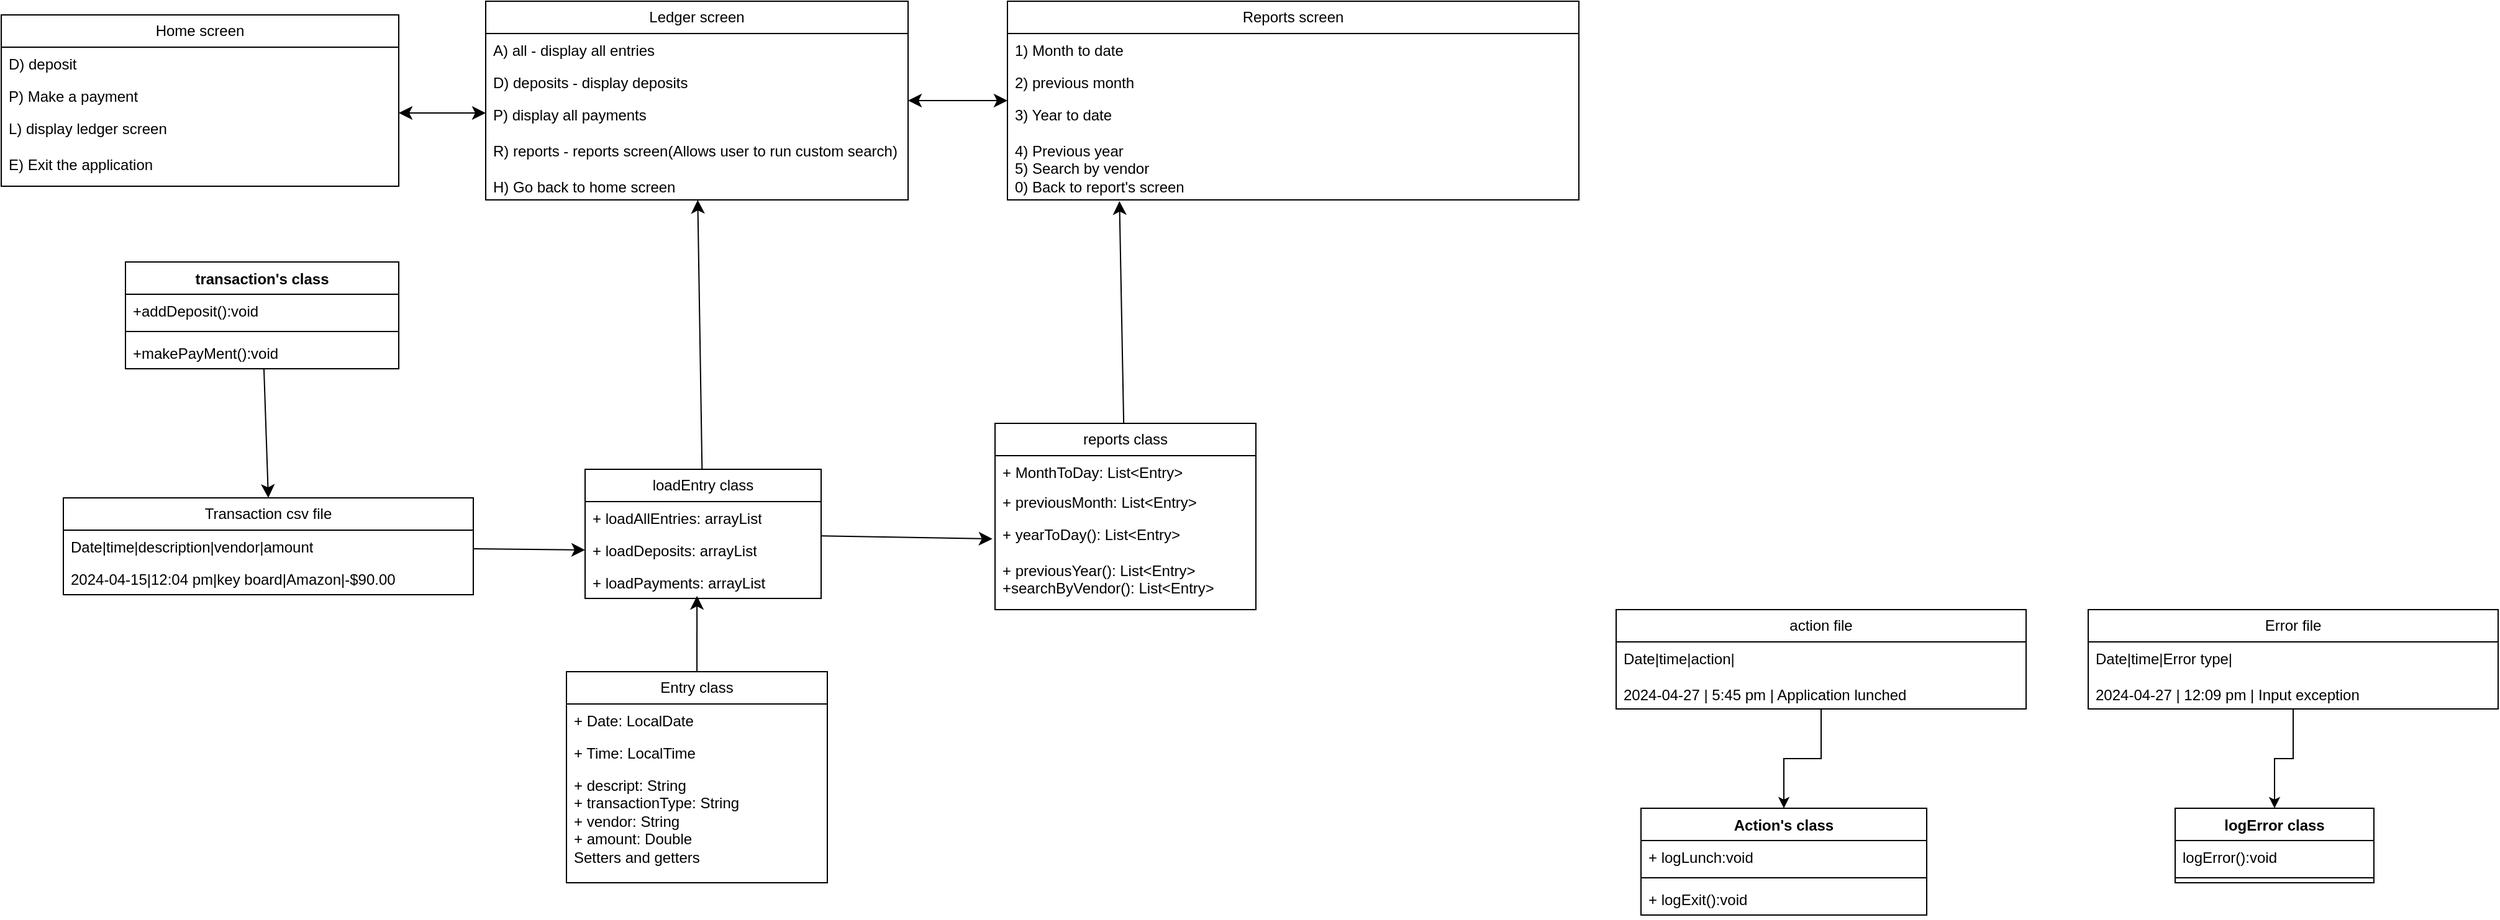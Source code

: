 <mxfile version="24.3.1" type="device">
  <diagram name="Page-1" id="6133507b-19e7-1e82-6fc7-422aa6c4b21f">
    <mxGraphModel dx="2534" dy="883" grid="1" gridSize="10" guides="1" tooltips="1" connect="1" arrows="1" fold="1" page="1" pageScale="1" pageWidth="1100" pageHeight="850" background="none" math="0" shadow="0">
      <root>
        <mxCell id="0" />
        <mxCell id="1" parent="0" />
        <mxCell id="yBot0JmyWRMam4SN9eCH-27" style="edgeStyle=none;curved=1;rounded=0;orthogonalLoop=1;jettySize=auto;html=1;entryX=0;entryY=0.5;entryDx=0;entryDy=0;fontSize=12;startSize=8;endSize=8;" edge="1" parent="1" source="42U58WoRcIpHFrWl6DUU-2" target="ELvOsvrS8TENAGzxROJC-7">
          <mxGeometry relative="1" as="geometry" />
        </mxCell>
        <mxCell id="42U58WoRcIpHFrWl6DUU-2" value="Transaction csv file" style="swimlane;fontStyle=0;childLayout=stackLayout;horizontal=1;startSize=26;fillColor=none;horizontalStack=0;resizeParent=1;resizeParentMax=0;resizeLast=0;collapsible=1;marginBottom=0;whiteSpace=wrap;html=1;" parent="1" vertex="1">
          <mxGeometry x="-50" y="440" width="330" height="78" as="geometry" />
        </mxCell>
        <mxCell id="42U58WoRcIpHFrWl6DUU-3" value="Date|time|description|vendor|amount" style="text;strokeColor=none;fillColor=none;align=left;verticalAlign=top;spacingLeft=4;spacingRight=4;overflow=hidden;rotatable=0;points=[[0,0.5],[1,0.5]];portConstraint=eastwest;whiteSpace=wrap;html=1;" parent="42U58WoRcIpHFrWl6DUU-2" vertex="1">
          <mxGeometry y="26" width="330" height="26" as="geometry" />
        </mxCell>
        <mxCell id="42U58WoRcIpHFrWl6DUU-4" value="2024-04-15|12:04 pm|key board|Amazon|-$90.00" style="text;strokeColor=none;fillColor=none;align=left;verticalAlign=top;spacingLeft=4;spacingRight=4;overflow=hidden;rotatable=0;points=[[0,0.5],[1,0.5]];portConstraint=eastwest;whiteSpace=wrap;html=1;" parent="42U58WoRcIpHFrWl6DUU-2" vertex="1">
          <mxGeometry y="52" width="330" height="26" as="geometry" />
        </mxCell>
        <mxCell id="RzVWzA5RJXwatOFOWpjH-14" style="edgeStyle=orthogonalEdgeStyle;rounded=0;orthogonalLoop=1;jettySize=auto;html=1;entryX=0.5;entryY=0;entryDx=0;entryDy=0;" parent="1" source="42U58WoRcIpHFrWl6DUU-12" target="RzVWzA5RJXwatOFOWpjH-10" edge="1">
          <mxGeometry relative="1" as="geometry" />
        </mxCell>
        <mxCell id="42U58WoRcIpHFrWl6DUU-12" value="Error file" style="swimlane;fontStyle=0;childLayout=stackLayout;horizontal=1;startSize=26;fillColor=none;horizontalStack=0;resizeParent=1;resizeParentMax=0;resizeLast=0;collapsible=1;marginBottom=0;whiteSpace=wrap;html=1;" parent="1" vertex="1">
          <mxGeometry x="1580" y="530" width="330" height="80" as="geometry" />
        </mxCell>
        <mxCell id="42U58WoRcIpHFrWl6DUU-13" value="Date|time|Error type|&lt;div&gt;&lt;br&gt;&lt;/div&gt;&lt;div&gt;2024-04-27 | 12:09 pm | Input exception&lt;/div&gt;" style="text;strokeColor=none;fillColor=none;align=left;verticalAlign=top;spacingLeft=4;spacingRight=4;overflow=hidden;rotatable=0;points=[[0,0.5],[1,0.5]];portConstraint=eastwest;whiteSpace=wrap;html=1;" parent="42U58WoRcIpHFrWl6DUU-12" vertex="1">
          <mxGeometry y="26" width="330" height="54" as="geometry" />
        </mxCell>
        <mxCell id="42U58WoRcIpHFrWl6DUU-14" value="Home screen" style="swimlane;fontStyle=0;childLayout=stackLayout;horizontal=1;startSize=26;fillColor=none;horizontalStack=0;resizeParent=1;resizeParentMax=0;resizeLast=0;collapsible=1;marginBottom=0;whiteSpace=wrap;html=1;" parent="1" vertex="1">
          <mxGeometry x="-100" y="51" width="320" height="138" as="geometry" />
        </mxCell>
        <mxCell id="42U58WoRcIpHFrWl6DUU-15" value="D) deposit" style="text;strokeColor=none;fillColor=none;align=left;verticalAlign=top;spacingLeft=4;spacingRight=4;overflow=hidden;rotatable=0;points=[[0,0.5],[1,0.5]];portConstraint=eastwest;whiteSpace=wrap;html=1;" parent="42U58WoRcIpHFrWl6DUU-14" vertex="1">
          <mxGeometry y="26" width="320" height="26" as="geometry" />
        </mxCell>
        <mxCell id="42U58WoRcIpHFrWl6DUU-16" value="P) Make a payment" style="text;strokeColor=none;fillColor=none;align=left;verticalAlign=top;spacingLeft=4;spacingRight=4;overflow=hidden;rotatable=0;points=[[0,0.5],[1,0.5]];portConstraint=eastwest;whiteSpace=wrap;html=1;" parent="42U58WoRcIpHFrWl6DUU-14" vertex="1">
          <mxGeometry y="52" width="320" height="26" as="geometry" />
        </mxCell>
        <mxCell id="42U58WoRcIpHFrWl6DUU-17" value="L) display ledger screen&lt;div&gt;&lt;br&gt;&lt;div&gt;E) Exit the application&lt;/div&gt;&lt;/div&gt;" style="text;strokeColor=none;fillColor=none;align=left;verticalAlign=top;spacingLeft=4;spacingRight=4;overflow=hidden;rotatable=0;points=[[0,0.5],[1,0.5]];portConstraint=eastwest;whiteSpace=wrap;html=1;" parent="42U58WoRcIpHFrWl6DUU-14" vertex="1">
          <mxGeometry y="78" width="320" height="60" as="geometry" />
        </mxCell>
        <mxCell id="42U58WoRcIpHFrWl6DUU-21" value="Ledger screen" style="swimlane;fontStyle=0;childLayout=stackLayout;horizontal=1;startSize=26;fillColor=none;horizontalStack=0;resizeParent=1;resizeParentMax=0;resizeLast=0;collapsible=1;marginBottom=0;whiteSpace=wrap;html=1;" parent="1" vertex="1">
          <mxGeometry x="290" y="40" width="340" height="160" as="geometry">
            <mxRectangle x="50" y="170" width="120" height="30" as="alternateBounds" />
          </mxGeometry>
        </mxCell>
        <mxCell id="42U58WoRcIpHFrWl6DUU-22" value="A) all - display all entries" style="text;strokeColor=none;fillColor=none;align=left;verticalAlign=top;spacingLeft=4;spacingRight=4;overflow=hidden;rotatable=0;points=[[0,0.5],[1,0.5]];portConstraint=eastwest;whiteSpace=wrap;html=1;" parent="42U58WoRcIpHFrWl6DUU-21" vertex="1">
          <mxGeometry y="26" width="340" height="26" as="geometry" />
        </mxCell>
        <mxCell id="42U58WoRcIpHFrWl6DUU-23" value="D) deposits - display deposits" style="text;strokeColor=none;fillColor=none;align=left;verticalAlign=top;spacingLeft=4;spacingRight=4;overflow=hidden;rotatable=0;points=[[0,0.5],[1,0.5]];portConstraint=eastwest;whiteSpace=wrap;html=1;" parent="42U58WoRcIpHFrWl6DUU-21" vertex="1">
          <mxGeometry y="52" width="340" height="26" as="geometry" />
        </mxCell>
        <mxCell id="42U58WoRcIpHFrWl6DUU-24" value="&lt;div&gt;P) display all payments&lt;/div&gt;&lt;div&gt;&lt;br&gt;&lt;div&gt;R) reports - reports screen(Allows user to run custom search)&lt;/div&gt;&lt;/div&gt;&lt;div&gt;&lt;br&gt;&lt;/div&gt;&lt;div&gt;H) Go back to home screen&lt;/div&gt;&lt;div&gt;&lt;br&gt;&lt;/div&gt;&lt;div&gt;&lt;br&gt;&lt;/div&gt;" style="text;strokeColor=none;fillColor=none;align=left;verticalAlign=top;spacingLeft=4;spacingRight=4;overflow=hidden;rotatable=0;points=[[0,0.5],[1,0.5]];portConstraint=eastwest;whiteSpace=wrap;html=1;" parent="42U58WoRcIpHFrWl6DUU-21" vertex="1">
          <mxGeometry y="78" width="340" height="82" as="geometry" />
        </mxCell>
        <mxCell id="42U58WoRcIpHFrWl6DUU-32" value="Reports screen" style="swimlane;fontStyle=0;childLayout=stackLayout;horizontal=1;startSize=26;fillColor=none;horizontalStack=0;resizeParent=1;resizeParentMax=0;resizeLast=0;collapsible=1;marginBottom=0;whiteSpace=wrap;html=1;" parent="1" vertex="1">
          <mxGeometry x="710" y="40" width="460" height="160" as="geometry" />
        </mxCell>
        <mxCell id="42U58WoRcIpHFrWl6DUU-33" value="1) Month to date" style="text;strokeColor=none;fillColor=none;align=left;verticalAlign=top;spacingLeft=4;spacingRight=4;overflow=hidden;rotatable=0;points=[[0,0.5],[1,0.5]];portConstraint=eastwest;whiteSpace=wrap;html=1;" parent="42U58WoRcIpHFrWl6DUU-32" vertex="1">
          <mxGeometry y="26" width="460" height="26" as="geometry" />
        </mxCell>
        <mxCell id="42U58WoRcIpHFrWl6DUU-34" value="2) previous month" style="text;strokeColor=none;fillColor=none;align=left;verticalAlign=top;spacingLeft=4;spacingRight=4;overflow=hidden;rotatable=0;points=[[0,0.5],[1,0.5]];portConstraint=eastwest;whiteSpace=wrap;html=1;" parent="42U58WoRcIpHFrWl6DUU-32" vertex="1">
          <mxGeometry y="52" width="460" height="26" as="geometry" />
        </mxCell>
        <mxCell id="42U58WoRcIpHFrWl6DUU-35" value="&lt;div&gt;3) Year to date&lt;/div&gt;&lt;div&gt;&lt;br&gt;&lt;/div&gt;&lt;div&gt;&lt;div&gt;4) Previous year&lt;/div&gt;&lt;/div&gt;&lt;div&gt;5) Search by vendor&lt;/div&gt;&lt;div&gt;0) Back to report&#39;s screen&lt;/div&gt;&lt;div&gt;&lt;br&gt;&lt;/div&gt;" style="text;strokeColor=none;fillColor=none;align=left;verticalAlign=top;spacingLeft=4;spacingRight=4;overflow=hidden;rotatable=0;points=[[0,0.5],[1,0.5]];portConstraint=eastwest;whiteSpace=wrap;html=1;" parent="42U58WoRcIpHFrWl6DUU-32" vertex="1">
          <mxGeometry y="78" width="460" height="82" as="geometry" />
        </mxCell>
        <mxCell id="yBot0JmyWRMam4SN9eCH-26" style="edgeStyle=none;curved=1;rounded=0;orthogonalLoop=1;jettySize=auto;html=1;entryX=0.5;entryY=0;entryDx=0;entryDy=0;fontSize=12;startSize=8;endSize=8;" edge="1" parent="1" source="mTxHH8h6KFMHXEdceu4_-1" target="42U58WoRcIpHFrWl6DUU-2">
          <mxGeometry relative="1" as="geometry" />
        </mxCell>
        <mxCell id="mTxHH8h6KFMHXEdceu4_-1" value="transaction&#39;s class" style="swimlane;fontStyle=1;align=center;verticalAlign=top;childLayout=stackLayout;horizontal=1;startSize=26;horizontalStack=0;resizeParent=1;resizeParentMax=0;resizeLast=0;collapsible=1;marginBottom=0;whiteSpace=wrap;html=1;" parent="1" vertex="1">
          <mxGeometry y="250" width="220" height="86" as="geometry" />
        </mxCell>
        <mxCell id="mTxHH8h6KFMHXEdceu4_-2" value="+addDeposit():void" style="text;strokeColor=none;fillColor=none;align=left;verticalAlign=top;spacingLeft=4;spacingRight=4;overflow=hidden;rotatable=0;points=[[0,0.5],[1,0.5]];portConstraint=eastwest;whiteSpace=wrap;html=1;" parent="mTxHH8h6KFMHXEdceu4_-1" vertex="1">
          <mxGeometry y="26" width="220" height="26" as="geometry" />
        </mxCell>
        <mxCell id="mTxHH8h6KFMHXEdceu4_-3" value="" style="line;strokeWidth=1;fillColor=none;align=left;verticalAlign=middle;spacingTop=-1;spacingLeft=3;spacingRight=3;rotatable=0;labelPosition=right;points=[];portConstraint=eastwest;strokeColor=inherit;" parent="mTxHH8h6KFMHXEdceu4_-1" vertex="1">
          <mxGeometry y="52" width="220" height="8" as="geometry" />
        </mxCell>
        <mxCell id="mTxHH8h6KFMHXEdceu4_-4" value="+makePayMent():void" style="text;strokeColor=none;fillColor=none;align=left;verticalAlign=top;spacingLeft=4;spacingRight=4;overflow=hidden;rotatable=0;points=[[0,0.5],[1,0.5]];portConstraint=eastwest;whiteSpace=wrap;html=1;" parent="mTxHH8h6KFMHXEdceu4_-1" vertex="1">
          <mxGeometry y="60" width="220" height="26" as="geometry" />
        </mxCell>
        <mxCell id="RzVWzA5RJXwatOFOWpjH-1" value="Action&#39;s class&lt;div&gt;&lt;br&gt;&lt;/div&gt;" style="swimlane;fontStyle=1;align=center;verticalAlign=top;childLayout=stackLayout;horizontal=1;startSize=26;horizontalStack=0;resizeParent=1;resizeParentMax=0;resizeLast=0;collapsible=1;marginBottom=0;whiteSpace=wrap;html=1;" parent="1" vertex="1">
          <mxGeometry x="1220" y="690" width="230" height="86" as="geometry" />
        </mxCell>
        <mxCell id="RzVWzA5RJXwatOFOWpjH-2" value="+ logLunch:void" style="text;strokeColor=none;fillColor=none;align=left;verticalAlign=top;spacingLeft=4;spacingRight=4;overflow=hidden;rotatable=0;points=[[0,0.5],[1,0.5]];portConstraint=eastwest;whiteSpace=wrap;html=1;" parent="RzVWzA5RJXwatOFOWpjH-1" vertex="1">
          <mxGeometry y="26" width="230" height="26" as="geometry" />
        </mxCell>
        <mxCell id="RzVWzA5RJXwatOFOWpjH-3" value="" style="line;strokeWidth=1;fillColor=none;align=left;verticalAlign=middle;spacingTop=-1;spacingLeft=3;spacingRight=3;rotatable=0;labelPosition=right;points=[];portConstraint=eastwest;strokeColor=inherit;" parent="RzVWzA5RJXwatOFOWpjH-1" vertex="1">
          <mxGeometry y="52" width="230" height="8" as="geometry" />
        </mxCell>
        <mxCell id="RzVWzA5RJXwatOFOWpjH-4" value="+ logExit():void" style="text;strokeColor=none;fillColor=none;align=left;verticalAlign=top;spacingLeft=4;spacingRight=4;overflow=hidden;rotatable=0;points=[[0,0.5],[1,0.5]];portConstraint=eastwest;whiteSpace=wrap;html=1;" parent="RzVWzA5RJXwatOFOWpjH-1" vertex="1">
          <mxGeometry y="60" width="230" height="26" as="geometry" />
        </mxCell>
        <mxCell id="RzVWzA5RJXwatOFOWpjH-9" style="edgeStyle=orthogonalEdgeStyle;rounded=0;orthogonalLoop=1;jettySize=auto;html=1;entryX=0.5;entryY=0;entryDx=0;entryDy=0;" parent="1" source="42U58WoRcIpHFrWl6DUU-7" target="RzVWzA5RJXwatOFOWpjH-1" edge="1">
          <mxGeometry relative="1" as="geometry" />
        </mxCell>
        <mxCell id="42U58WoRcIpHFrWl6DUU-7" value="action file" style="swimlane;fontStyle=0;childLayout=stackLayout;horizontal=1;startSize=26;fillColor=none;horizontalStack=0;resizeParent=1;resizeParentMax=0;resizeLast=0;collapsible=1;marginBottom=0;whiteSpace=wrap;html=1;" parent="1" vertex="1">
          <mxGeometry x="1200" y="530" width="330" height="80" as="geometry" />
        </mxCell>
        <mxCell id="42U58WoRcIpHFrWl6DUU-8" value="Date|time|action|&lt;div&gt;&lt;br&gt;&lt;/div&gt;&lt;div&gt;2024-04-27 | 5:45 pm | Application lunched&lt;/div&gt;" style="text;strokeColor=none;fillColor=none;align=left;verticalAlign=top;spacingLeft=4;spacingRight=4;overflow=hidden;rotatable=0;points=[[0,0.5],[1,0.5]];portConstraint=eastwest;whiteSpace=wrap;html=1;" parent="42U58WoRcIpHFrWl6DUU-7" vertex="1">
          <mxGeometry y="26" width="330" height="54" as="geometry" />
        </mxCell>
        <mxCell id="RzVWzA5RJXwatOFOWpjH-10" value="logError class" style="swimlane;fontStyle=1;align=center;verticalAlign=top;childLayout=stackLayout;horizontal=1;startSize=26;horizontalStack=0;resizeParent=1;resizeParentMax=0;resizeLast=0;collapsible=1;marginBottom=0;whiteSpace=wrap;html=1;" parent="1" vertex="1">
          <mxGeometry x="1650" y="690" width="160" height="60" as="geometry" />
        </mxCell>
        <mxCell id="RzVWzA5RJXwatOFOWpjH-11" value="logError():void" style="text;strokeColor=none;fillColor=none;align=left;verticalAlign=top;spacingLeft=4;spacingRight=4;overflow=hidden;rotatable=0;points=[[0,0.5],[1,0.5]];portConstraint=eastwest;whiteSpace=wrap;html=1;" parent="RzVWzA5RJXwatOFOWpjH-10" vertex="1">
          <mxGeometry y="26" width="160" height="26" as="geometry" />
        </mxCell>
        <mxCell id="RzVWzA5RJXwatOFOWpjH-12" value="" style="line;strokeWidth=1;fillColor=none;align=left;verticalAlign=middle;spacingTop=-1;spacingLeft=3;spacingRight=3;rotatable=0;labelPosition=right;points=[];portConstraint=eastwest;strokeColor=inherit;" parent="RzVWzA5RJXwatOFOWpjH-10" vertex="1">
          <mxGeometry y="52" width="160" height="8" as="geometry" />
        </mxCell>
        <mxCell id="ELvOsvrS8TENAGzxROJC-5" value="loadEntry class" style="swimlane;fontStyle=0;childLayout=stackLayout;horizontal=1;startSize=26;fillColor=none;horizontalStack=0;resizeParent=1;resizeParentMax=0;resizeLast=0;collapsible=1;marginBottom=0;whiteSpace=wrap;html=1;" parent="1" vertex="1">
          <mxGeometry x="370" y="417" width="190" height="104" as="geometry" />
        </mxCell>
        <mxCell id="ELvOsvrS8TENAGzxROJC-6" value="+ loadAllEntries&lt;span style=&quot;background-color: initial;&quot;&gt;: arrayList&lt;/span&gt;" style="text;strokeColor=none;fillColor=none;align=left;verticalAlign=top;spacingLeft=4;spacingRight=4;overflow=hidden;rotatable=0;points=[[0,0.5],[1,0.5]];portConstraint=eastwest;whiteSpace=wrap;html=1;" parent="ELvOsvrS8TENAGzxROJC-5" vertex="1">
          <mxGeometry y="26" width="190" height="26" as="geometry" />
        </mxCell>
        <mxCell id="ELvOsvrS8TENAGzxROJC-7" value="+ loadDeposits: arrayList" style="text;strokeColor=none;fillColor=none;align=left;verticalAlign=top;spacingLeft=4;spacingRight=4;overflow=hidden;rotatable=0;points=[[0,0.5],[1,0.5]];portConstraint=eastwest;whiteSpace=wrap;html=1;" parent="ELvOsvrS8TENAGzxROJC-5" vertex="1">
          <mxGeometry y="52" width="190" height="26" as="geometry" />
        </mxCell>
        <mxCell id="ELvOsvrS8TENAGzxROJC-8" value="+ loadPayments: arrayList" style="text;strokeColor=none;fillColor=none;align=left;verticalAlign=top;spacingLeft=4;spacingRight=4;overflow=hidden;rotatable=0;points=[[0,0.5],[1,0.5]];portConstraint=eastwest;whiteSpace=wrap;html=1;" parent="ELvOsvrS8TENAGzxROJC-5" vertex="1">
          <mxGeometry y="78" width="190" height="26" as="geometry" />
        </mxCell>
        <mxCell id="yBot0JmyWRMam4SN9eCH-1" value="reports class" style="swimlane;fontStyle=0;childLayout=stackLayout;horizontal=1;startSize=26;fillColor=none;horizontalStack=0;resizeParent=1;resizeParentMax=0;resizeLast=0;collapsible=1;marginBottom=0;whiteSpace=wrap;html=1;" vertex="1" parent="1">
          <mxGeometry x="700" y="380" width="210" height="150" as="geometry" />
        </mxCell>
        <mxCell id="yBot0JmyWRMam4SN9eCH-2" value="+ MonthToDay: List&amp;lt;Entry&amp;gt;" style="text;strokeColor=none;fillColor=none;align=left;verticalAlign=top;spacingLeft=4;spacingRight=4;overflow=hidden;rotatable=0;points=[[0,0.5],[1,0.5]];portConstraint=eastwest;whiteSpace=wrap;html=1;" vertex="1" parent="yBot0JmyWRMam4SN9eCH-1">
          <mxGeometry y="26" width="210" height="24" as="geometry" />
        </mxCell>
        <mxCell id="yBot0JmyWRMam4SN9eCH-3" value="+ previousMonth: List&amp;lt;Entry&amp;gt;" style="text;strokeColor=none;fillColor=none;align=left;verticalAlign=top;spacingLeft=4;spacingRight=4;overflow=hidden;rotatable=0;points=[[0,0.5],[1,0.5]];portConstraint=eastwest;whiteSpace=wrap;html=1;" vertex="1" parent="yBot0JmyWRMam4SN9eCH-1">
          <mxGeometry y="50" width="210" height="26" as="geometry" />
        </mxCell>
        <mxCell id="yBot0JmyWRMam4SN9eCH-4" value="+ yearToDay(): List&amp;lt;Entry&amp;gt;&lt;div&gt;&lt;br&gt;&lt;div&gt;+ previousYear(): List&amp;lt;Entry&amp;gt;&lt;/div&gt;&lt;/div&gt;&lt;div&gt;+searchByVendor(): List&amp;lt;Entry&amp;gt;&lt;/div&gt;&lt;div&gt;&lt;br&gt;&lt;/div&gt;" style="text;strokeColor=none;fillColor=none;align=left;verticalAlign=top;spacingLeft=4;spacingRight=4;overflow=hidden;rotatable=0;points=[[0,0.5],[1,0.5]];portConstraint=eastwest;whiteSpace=wrap;html=1;" vertex="1" parent="yBot0JmyWRMam4SN9eCH-1">
          <mxGeometry y="76" width="210" height="74" as="geometry" />
        </mxCell>
        <mxCell id="yBot0JmyWRMam4SN9eCH-13" value="Entry class" style="swimlane;fontStyle=0;childLayout=stackLayout;horizontal=1;startSize=26;fillColor=none;horizontalStack=0;resizeParent=1;resizeParentMax=0;resizeLast=0;collapsible=1;marginBottom=0;whiteSpace=wrap;html=1;" vertex="1" parent="1">
          <mxGeometry x="355" y="580" width="210" height="170" as="geometry" />
        </mxCell>
        <mxCell id="yBot0JmyWRMam4SN9eCH-14" value="+ Date: LocalDate" style="text;strokeColor=none;fillColor=none;align=left;verticalAlign=top;spacingLeft=4;spacingRight=4;overflow=hidden;rotatable=0;points=[[0,0.5],[1,0.5]];portConstraint=eastwest;whiteSpace=wrap;html=1;" vertex="1" parent="yBot0JmyWRMam4SN9eCH-13">
          <mxGeometry y="26" width="210" height="26" as="geometry" />
        </mxCell>
        <mxCell id="yBot0JmyWRMam4SN9eCH-15" value="+ Time: LocalTime" style="text;strokeColor=none;fillColor=none;align=left;verticalAlign=top;spacingLeft=4;spacingRight=4;overflow=hidden;rotatable=0;points=[[0,0.5],[1,0.5]];portConstraint=eastwest;whiteSpace=wrap;html=1;" vertex="1" parent="yBot0JmyWRMam4SN9eCH-13">
          <mxGeometry y="52" width="210" height="26" as="geometry" />
        </mxCell>
        <mxCell id="yBot0JmyWRMam4SN9eCH-16" value="+ descript: String&lt;div&gt;+ transactionType: String&amp;nbsp;&lt;/div&gt;&lt;div&gt;+ vendor: String&lt;/div&gt;&lt;div&gt;+ amount: Double&lt;/div&gt;&lt;div&gt;Setters and getters&lt;/div&gt;" style="text;strokeColor=none;fillColor=none;align=left;verticalAlign=top;spacingLeft=4;spacingRight=4;overflow=hidden;rotatable=0;points=[[0,0.5],[1,0.5]];portConstraint=eastwest;whiteSpace=wrap;html=1;" vertex="1" parent="yBot0JmyWRMam4SN9eCH-13">
          <mxGeometry y="78" width="210" height="92" as="geometry" />
        </mxCell>
        <mxCell id="yBot0JmyWRMam4SN9eCH-19" value="" style="endArrow=classic;startArrow=classic;html=1;rounded=0;fontSize=12;startSize=8;endSize=8;curved=1;" edge="1" parent="1">
          <mxGeometry width="50" height="50" relative="1" as="geometry">
            <mxPoint x="220" y="130" as="sourcePoint" />
            <mxPoint x="290" y="130" as="targetPoint" />
          </mxGeometry>
        </mxCell>
        <mxCell id="yBot0JmyWRMam4SN9eCH-21" value="" style="endArrow=classic;startArrow=classic;html=1;rounded=0;fontSize=12;startSize=8;endSize=8;curved=1;" edge="1" parent="1">
          <mxGeometry width="50" height="50" relative="1" as="geometry">
            <mxPoint x="630" y="120" as="sourcePoint" />
            <mxPoint x="710" y="120" as="targetPoint" />
          </mxGeometry>
        </mxCell>
        <mxCell id="yBot0JmyWRMam4SN9eCH-22" style="edgeStyle=none;curved=1;rounded=0;orthogonalLoop=1;jettySize=auto;html=1;fontSize=12;startSize=8;endSize=8;" edge="1" parent="1" source="ELvOsvrS8TENAGzxROJC-5" target="42U58WoRcIpHFrWl6DUU-24">
          <mxGeometry relative="1" as="geometry" />
        </mxCell>
        <mxCell id="yBot0JmyWRMam4SN9eCH-28" style="edgeStyle=none;curved=1;rounded=0;orthogonalLoop=1;jettySize=auto;html=1;entryX=-0.01;entryY=0.23;entryDx=0;entryDy=0;entryPerimeter=0;fontSize=12;startSize=8;endSize=8;" edge="1" parent="1" source="ELvOsvrS8TENAGzxROJC-5" target="yBot0JmyWRMam4SN9eCH-4">
          <mxGeometry relative="1" as="geometry" />
        </mxCell>
        <mxCell id="yBot0JmyWRMam4SN9eCH-29" style="edgeStyle=none;curved=1;rounded=0;orthogonalLoop=1;jettySize=auto;html=1;entryX=0.196;entryY=1.012;entryDx=0;entryDy=0;entryPerimeter=0;fontSize=12;startSize=8;endSize=8;" edge="1" parent="1" source="yBot0JmyWRMam4SN9eCH-1" target="42U58WoRcIpHFrWl6DUU-35">
          <mxGeometry relative="1" as="geometry" />
        </mxCell>
        <mxCell id="yBot0JmyWRMam4SN9eCH-30" style="edgeStyle=none;curved=1;rounded=0;orthogonalLoop=1;jettySize=auto;html=1;entryX=0.474;entryY=0.923;entryDx=0;entryDy=0;entryPerimeter=0;fontSize=12;startSize=8;endSize=8;" edge="1" parent="1" source="yBot0JmyWRMam4SN9eCH-13" target="ELvOsvrS8TENAGzxROJC-8">
          <mxGeometry relative="1" as="geometry" />
        </mxCell>
      </root>
    </mxGraphModel>
  </diagram>
</mxfile>
